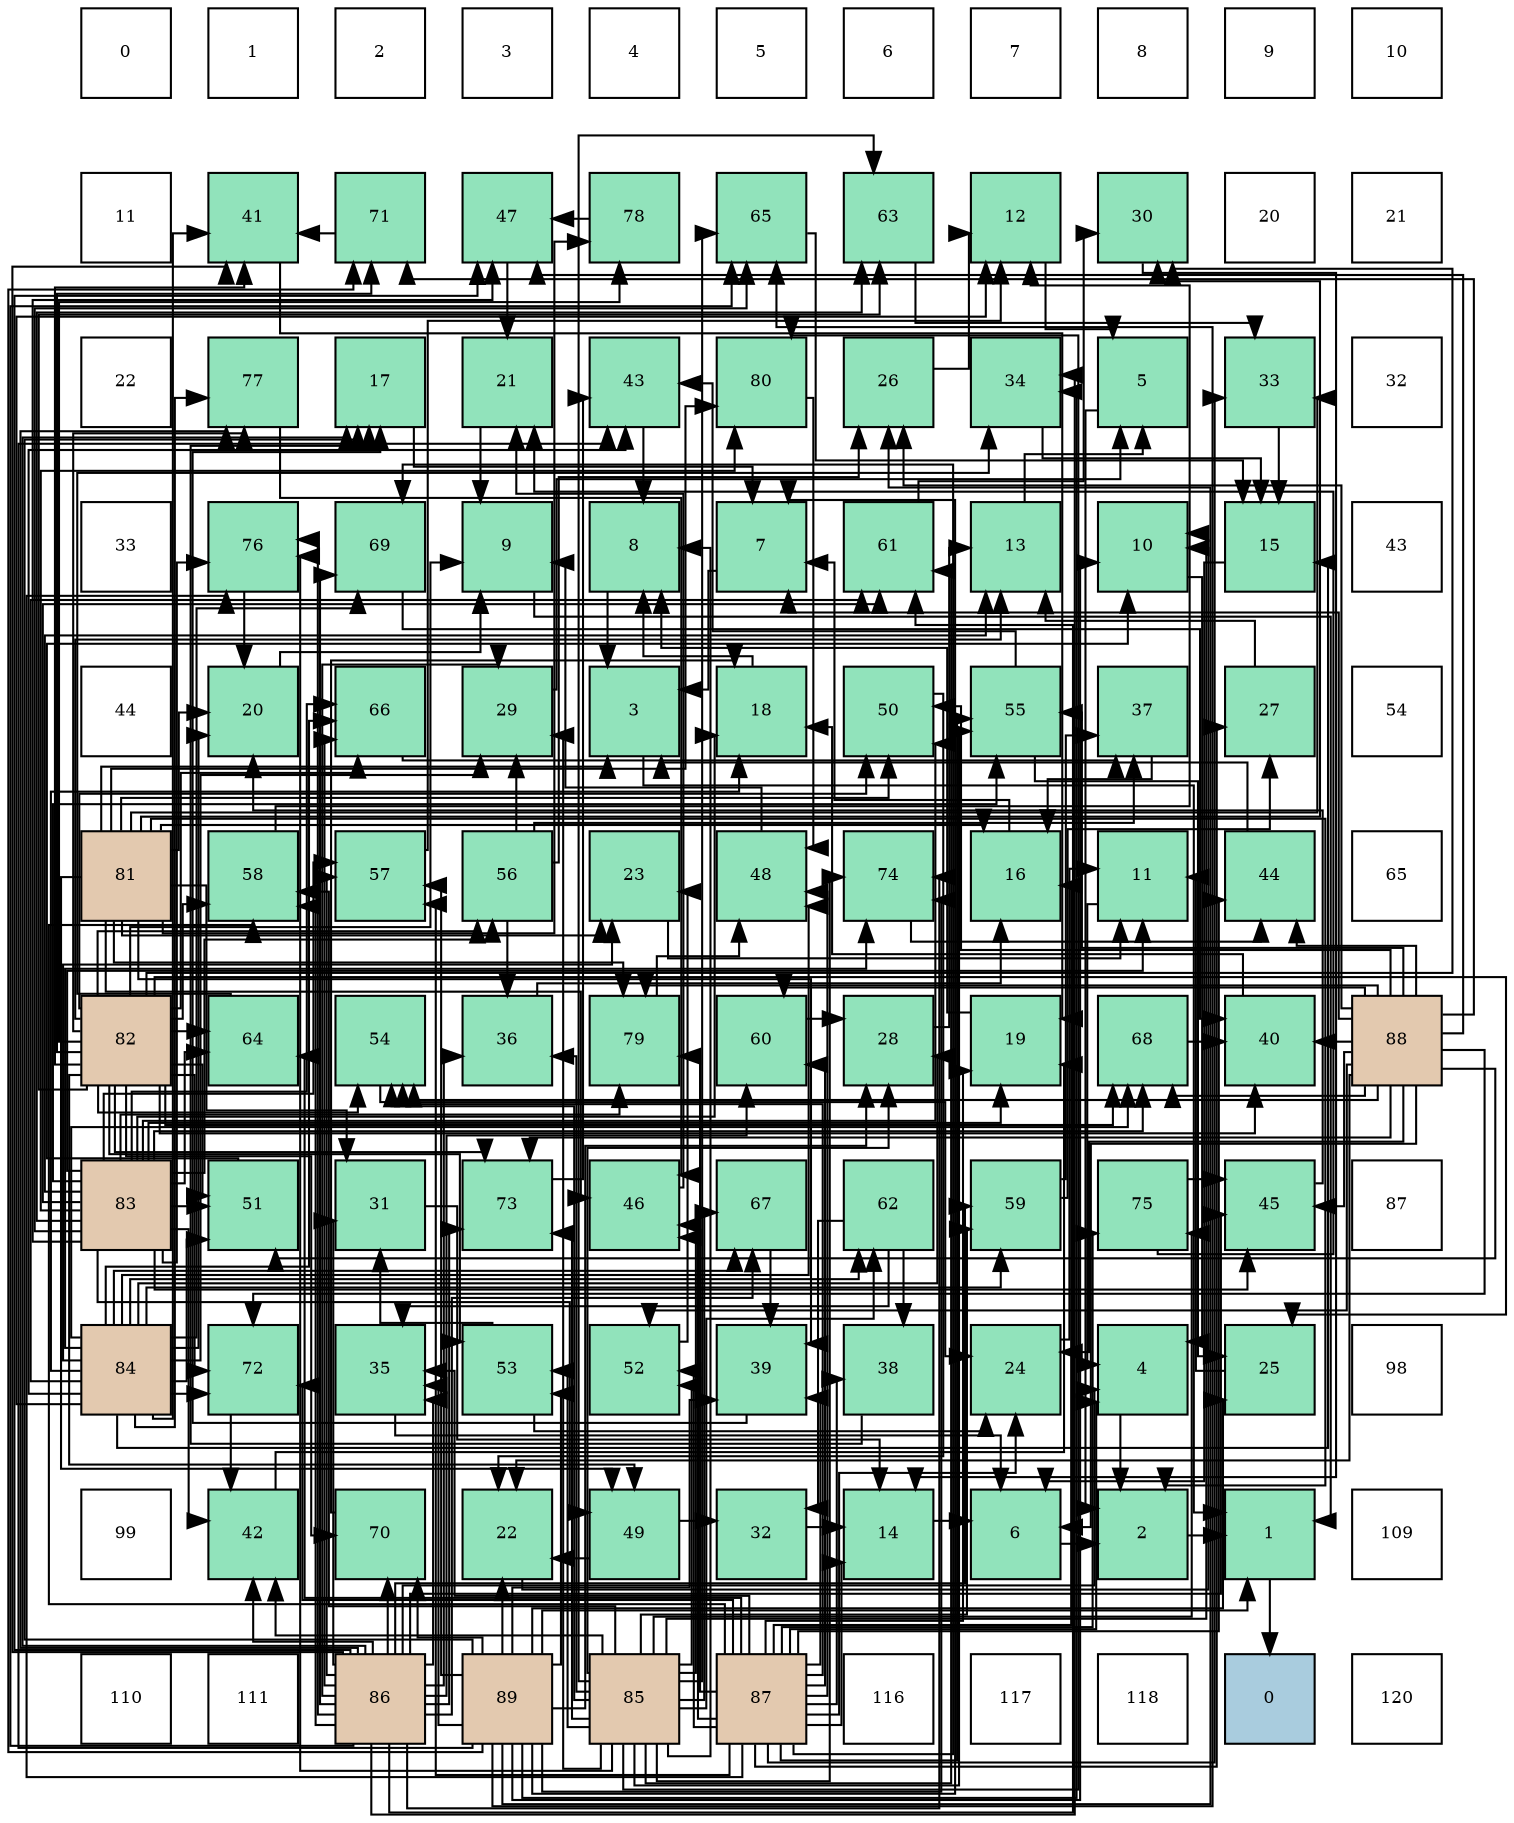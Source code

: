 digraph layout{
 rankdir=TB;
 splines=ortho;
 node [style=filled shape=square fixedsize=true width=0.6];
0[label="0", fontsize=8, fillcolor="#ffffff"];
1[label="1", fontsize=8, fillcolor="#ffffff"];
2[label="2", fontsize=8, fillcolor="#ffffff"];
3[label="3", fontsize=8, fillcolor="#ffffff"];
4[label="4", fontsize=8, fillcolor="#ffffff"];
5[label="5", fontsize=8, fillcolor="#ffffff"];
6[label="6", fontsize=8, fillcolor="#ffffff"];
7[label="7", fontsize=8, fillcolor="#ffffff"];
8[label="8", fontsize=8, fillcolor="#ffffff"];
9[label="9", fontsize=8, fillcolor="#ffffff"];
10[label="10", fontsize=8, fillcolor="#ffffff"];
11[label="11", fontsize=8, fillcolor="#ffffff"];
12[label="41", fontsize=8, fillcolor="#91e3bb"];
13[label="71", fontsize=8, fillcolor="#91e3bb"];
14[label="47", fontsize=8, fillcolor="#91e3bb"];
15[label="78", fontsize=8, fillcolor="#91e3bb"];
16[label="65", fontsize=8, fillcolor="#91e3bb"];
17[label="63", fontsize=8, fillcolor="#91e3bb"];
18[label="12", fontsize=8, fillcolor="#91e3bb"];
19[label="30", fontsize=8, fillcolor="#91e3bb"];
20[label="20", fontsize=8, fillcolor="#ffffff"];
21[label="21", fontsize=8, fillcolor="#ffffff"];
22[label="22", fontsize=8, fillcolor="#ffffff"];
23[label="77", fontsize=8, fillcolor="#91e3bb"];
24[label="17", fontsize=8, fillcolor="#91e3bb"];
25[label="21", fontsize=8, fillcolor="#91e3bb"];
26[label="43", fontsize=8, fillcolor="#91e3bb"];
27[label="80", fontsize=8, fillcolor="#91e3bb"];
28[label="26", fontsize=8, fillcolor="#91e3bb"];
29[label="34", fontsize=8, fillcolor="#91e3bb"];
30[label="5", fontsize=8, fillcolor="#91e3bb"];
31[label="33", fontsize=8, fillcolor="#91e3bb"];
32[label="32", fontsize=8, fillcolor="#ffffff"];
33[label="33", fontsize=8, fillcolor="#ffffff"];
34[label="76", fontsize=8, fillcolor="#91e3bb"];
35[label="69", fontsize=8, fillcolor="#91e3bb"];
36[label="9", fontsize=8, fillcolor="#91e3bb"];
37[label="8", fontsize=8, fillcolor="#91e3bb"];
38[label="7", fontsize=8, fillcolor="#91e3bb"];
39[label="61", fontsize=8, fillcolor="#91e3bb"];
40[label="13", fontsize=8, fillcolor="#91e3bb"];
41[label="10", fontsize=8, fillcolor="#91e3bb"];
42[label="15", fontsize=8, fillcolor="#91e3bb"];
43[label="43", fontsize=8, fillcolor="#ffffff"];
44[label="44", fontsize=8, fillcolor="#ffffff"];
45[label="20", fontsize=8, fillcolor="#91e3bb"];
46[label="66", fontsize=8, fillcolor="#91e3bb"];
47[label="29", fontsize=8, fillcolor="#91e3bb"];
48[label="3", fontsize=8, fillcolor="#91e3bb"];
49[label="18", fontsize=8, fillcolor="#91e3bb"];
50[label="50", fontsize=8, fillcolor="#91e3bb"];
51[label="55", fontsize=8, fillcolor="#91e3bb"];
52[label="37", fontsize=8, fillcolor="#91e3bb"];
53[label="27", fontsize=8, fillcolor="#91e3bb"];
54[label="54", fontsize=8, fillcolor="#ffffff"];
55[label="81", fontsize=8, fillcolor="#e3c9af"];
56[label="58", fontsize=8, fillcolor="#91e3bb"];
57[label="57", fontsize=8, fillcolor="#91e3bb"];
58[label="56", fontsize=8, fillcolor="#91e3bb"];
59[label="23", fontsize=8, fillcolor="#91e3bb"];
60[label="48", fontsize=8, fillcolor="#91e3bb"];
61[label="74", fontsize=8, fillcolor="#91e3bb"];
62[label="16", fontsize=8, fillcolor="#91e3bb"];
63[label="11", fontsize=8, fillcolor="#91e3bb"];
64[label="44", fontsize=8, fillcolor="#91e3bb"];
65[label="65", fontsize=8, fillcolor="#ffffff"];
66[label="82", fontsize=8, fillcolor="#e3c9af"];
67[label="64", fontsize=8, fillcolor="#91e3bb"];
68[label="54", fontsize=8, fillcolor="#91e3bb"];
69[label="36", fontsize=8, fillcolor="#91e3bb"];
70[label="79", fontsize=8, fillcolor="#91e3bb"];
71[label="60", fontsize=8, fillcolor="#91e3bb"];
72[label="28", fontsize=8, fillcolor="#91e3bb"];
73[label="19", fontsize=8, fillcolor="#91e3bb"];
74[label="68", fontsize=8, fillcolor="#91e3bb"];
75[label="40", fontsize=8, fillcolor="#91e3bb"];
76[label="88", fontsize=8, fillcolor="#e3c9af"];
77[label="83", fontsize=8, fillcolor="#e3c9af"];
78[label="51", fontsize=8, fillcolor="#91e3bb"];
79[label="31", fontsize=8, fillcolor="#91e3bb"];
80[label="73", fontsize=8, fillcolor="#91e3bb"];
81[label="46", fontsize=8, fillcolor="#91e3bb"];
82[label="67", fontsize=8, fillcolor="#91e3bb"];
83[label="62", fontsize=8, fillcolor="#91e3bb"];
84[label="59", fontsize=8, fillcolor="#91e3bb"];
85[label="75", fontsize=8, fillcolor="#91e3bb"];
86[label="45", fontsize=8, fillcolor="#91e3bb"];
87[label="87", fontsize=8, fillcolor="#ffffff"];
88[label="84", fontsize=8, fillcolor="#e3c9af"];
89[label="72", fontsize=8, fillcolor="#91e3bb"];
90[label="35", fontsize=8, fillcolor="#91e3bb"];
91[label="53", fontsize=8, fillcolor="#91e3bb"];
92[label="52", fontsize=8, fillcolor="#91e3bb"];
93[label="39", fontsize=8, fillcolor="#91e3bb"];
94[label="38", fontsize=8, fillcolor="#91e3bb"];
95[label="24", fontsize=8, fillcolor="#91e3bb"];
96[label="4", fontsize=8, fillcolor="#91e3bb"];
97[label="25", fontsize=8, fillcolor="#91e3bb"];
98[label="98", fontsize=8, fillcolor="#ffffff"];
99[label="99", fontsize=8, fillcolor="#ffffff"];
100[label="42", fontsize=8, fillcolor="#91e3bb"];
101[label="70", fontsize=8, fillcolor="#91e3bb"];
102[label="22", fontsize=8, fillcolor="#91e3bb"];
103[label="49", fontsize=8, fillcolor="#91e3bb"];
104[label="32", fontsize=8, fillcolor="#91e3bb"];
105[label="14", fontsize=8, fillcolor="#91e3bb"];
106[label="6", fontsize=8, fillcolor="#91e3bb"];
107[label="2", fontsize=8, fillcolor="#91e3bb"];
108[label="1", fontsize=8, fillcolor="#91e3bb"];
109[label="109", fontsize=8, fillcolor="#ffffff"];
110[label="110", fontsize=8, fillcolor="#ffffff"];
111[label="111", fontsize=8, fillcolor="#ffffff"];
112[label="86", fontsize=8, fillcolor="#e3c9af"];
113[label="89", fontsize=8, fillcolor="#e3c9af"];
114[label="85", fontsize=8, fillcolor="#e3c9af"];
115[label="87", fontsize=8, fillcolor="#e3c9af"];
116[label="116", fontsize=8, fillcolor="#ffffff"];
117[label="117", fontsize=8, fillcolor="#ffffff"];
118[label="118", fontsize=8, fillcolor="#ffffff"];
119[label="0", fontsize=8, fillcolor="#a9ccde"];
120[label="120", fontsize=8, fillcolor="#ffffff"];
edge [constraint=false, style=vis];108 -> 119;
107 -> 108;
48 -> 108;
96 -> 107;
30 -> 107;
106 -> 107;
38 -> 48;
37 -> 48;
36 -> 108;
41 -> 96;
63 -> 96;
18 -> 30;
40 -> 30;
105 -> 106;
42 -> 106;
62 -> 38;
24 -> 38;
49 -> 37;
73 -> 37;
45 -> 36;
25 -> 36;
102 -> 41;
59 -> 63;
95 -> 63;
97 -> 63;
28 -> 18;
53 -> 40;
72 -> 40;
47 -> 30;
19 -> 105;
79 -> 105;
104 -> 105;
31 -> 42;
29 -> 42;
90 -> 106;
69 -> 62;
52 -> 62;
94 -> 24;
93 -> 24;
75 -> 49;
12 -> 73;
100 -> 73;
26 -> 37;
64 -> 48;
86 -> 45;
81 -> 25;
14 -> 25;
60 -> 36;
103 -> 102;
103 -> 104;
50 -> 102;
78 -> 41;
92 -> 59;
91 -> 95;
91 -> 79;
68 -> 95;
51 -> 97;
51 -> 26;
58 -> 28;
58 -> 47;
58 -> 69;
58 -> 52;
57 -> 18;
56 -> 18;
84 -> 53;
84 -> 52;
71 -> 72;
39 -> 19;
83 -> 104;
83 -> 90;
83 -> 94;
17 -> 31;
67 -> 29;
16 -> 42;
46 -> 52;
82 -> 93;
74 -> 75;
35 -> 75;
101 -> 49;
13 -> 12;
89 -> 100;
80 -> 26;
61 -> 64;
85 -> 25;
85 -> 86;
34 -> 45;
23 -> 81;
15 -> 14;
70 -> 60;
27 -> 60;
55 -> 107;
55 -> 48;
55 -> 62;
55 -> 45;
55 -> 59;
55 -> 19;
55 -> 79;
55 -> 31;
55 -> 93;
55 -> 81;
55 -> 103;
55 -> 50;
55 -> 15;
55 -> 70;
55 -> 27;
66 -> 36;
66 -> 40;
66 -> 97;
66 -> 19;
66 -> 75;
66 -> 12;
66 -> 103;
66 -> 50;
66 -> 78;
66 -> 91;
66 -> 68;
66 -> 58;
66 -> 56;
66 -> 17;
66 -> 67;
66 -> 46;
66 -> 74;
66 -> 101;
66 -> 13;
66 -> 89;
66 -> 80;
66 -> 23;
66 -> 15;
77 -> 63;
77 -> 40;
77 -> 49;
77 -> 73;
77 -> 100;
77 -> 86;
77 -> 14;
77 -> 103;
77 -> 50;
77 -> 78;
77 -> 51;
77 -> 58;
77 -> 57;
77 -> 39;
77 -> 17;
77 -> 67;
77 -> 16;
77 -> 46;
77 -> 74;
77 -> 34;
77 -> 70;
77 -> 27;
88 -> 18;
88 -> 42;
88 -> 49;
88 -> 45;
88 -> 59;
88 -> 72;
88 -> 47;
88 -> 12;
88 -> 26;
88 -> 60;
88 -> 78;
88 -> 84;
88 -> 39;
88 -> 83;
88 -> 46;
88 -> 82;
88 -> 74;
88 -> 35;
88 -> 89;
88 -> 61;
88 -> 23;
114 -> 37;
114 -> 41;
114 -> 72;
114 -> 47;
114 -> 69;
114 -> 100;
114 -> 81;
114 -> 92;
114 -> 91;
114 -> 68;
114 -> 51;
114 -> 56;
114 -> 84;
114 -> 39;
114 -> 83;
114 -> 17;
114 -> 16;
114 -> 82;
114 -> 80;
114 -> 61;
114 -> 85;
114 -> 34;
114 -> 27;
112 -> 96;
112 -> 24;
112 -> 47;
112 -> 79;
112 -> 29;
112 -> 90;
112 -> 69;
112 -> 12;
112 -> 100;
112 -> 86;
112 -> 14;
112 -> 57;
112 -> 56;
112 -> 84;
112 -> 71;
112 -> 39;
112 -> 16;
112 -> 46;
112 -> 82;
112 -> 35;
112 -> 101;
112 -> 80;
112 -> 61;
112 -> 34;
112 -> 23;
115 -> 96;
115 -> 105;
115 -> 62;
115 -> 73;
115 -> 95;
115 -> 53;
115 -> 31;
115 -> 90;
115 -> 94;
115 -> 93;
115 -> 64;
115 -> 81;
115 -> 60;
115 -> 92;
115 -> 68;
115 -> 51;
115 -> 57;
115 -> 56;
115 -> 71;
115 -> 67;
115 -> 35;
115 -> 89;
115 -> 85;
115 -> 34;
115 -> 70;
76 -> 106;
76 -> 38;
76 -> 102;
76 -> 95;
76 -> 28;
76 -> 75;
76 -> 64;
76 -> 86;
76 -> 14;
76 -> 50;
76 -> 78;
76 -> 92;
76 -> 68;
76 -> 51;
76 -> 71;
76 -> 74;
76 -> 13;
76 -> 89;
76 -> 80;
76 -> 70;
113 -> 108;
113 -> 38;
113 -> 41;
113 -> 24;
113 -> 102;
113 -> 97;
113 -> 28;
113 -> 72;
113 -> 29;
113 -> 90;
113 -> 93;
113 -> 26;
113 -> 91;
113 -> 57;
113 -> 16;
113 -> 101;
113 -> 13;
113 -> 61;
edge [constraint=true, style=invis];
0 -> 11 -> 22 -> 33 -> 44 -> 55 -> 66 -> 77 -> 88 -> 99 -> 110;
1 -> 12 -> 23 -> 34 -> 45 -> 56 -> 67 -> 78 -> 89 -> 100 -> 111;
2 -> 13 -> 24 -> 35 -> 46 -> 57 -> 68 -> 79 -> 90 -> 101 -> 112;
3 -> 14 -> 25 -> 36 -> 47 -> 58 -> 69 -> 80 -> 91 -> 102 -> 113;
4 -> 15 -> 26 -> 37 -> 48 -> 59 -> 70 -> 81 -> 92 -> 103 -> 114;
5 -> 16 -> 27 -> 38 -> 49 -> 60 -> 71 -> 82 -> 93 -> 104 -> 115;
6 -> 17 -> 28 -> 39 -> 50 -> 61 -> 72 -> 83 -> 94 -> 105 -> 116;
7 -> 18 -> 29 -> 40 -> 51 -> 62 -> 73 -> 84 -> 95 -> 106 -> 117;
8 -> 19 -> 30 -> 41 -> 52 -> 63 -> 74 -> 85 -> 96 -> 107 -> 118;
9 -> 20 -> 31 -> 42 -> 53 -> 64 -> 75 -> 86 -> 97 -> 108 -> 119;
10 -> 21 -> 32 -> 43 -> 54 -> 65 -> 76 -> 87 -> 98 -> 109 -> 120;
rank = same {0 -> 1 -> 2 -> 3 -> 4 -> 5 -> 6 -> 7 -> 8 -> 9 -> 10};
rank = same {11 -> 12 -> 13 -> 14 -> 15 -> 16 -> 17 -> 18 -> 19 -> 20 -> 21};
rank = same {22 -> 23 -> 24 -> 25 -> 26 -> 27 -> 28 -> 29 -> 30 -> 31 -> 32};
rank = same {33 -> 34 -> 35 -> 36 -> 37 -> 38 -> 39 -> 40 -> 41 -> 42 -> 43};
rank = same {44 -> 45 -> 46 -> 47 -> 48 -> 49 -> 50 -> 51 -> 52 -> 53 -> 54};
rank = same {55 -> 56 -> 57 -> 58 -> 59 -> 60 -> 61 -> 62 -> 63 -> 64 -> 65};
rank = same {66 -> 67 -> 68 -> 69 -> 70 -> 71 -> 72 -> 73 -> 74 -> 75 -> 76};
rank = same {77 -> 78 -> 79 -> 80 -> 81 -> 82 -> 83 -> 84 -> 85 -> 86 -> 87};
rank = same {88 -> 89 -> 90 -> 91 -> 92 -> 93 -> 94 -> 95 -> 96 -> 97 -> 98};
rank = same {99 -> 100 -> 101 -> 102 -> 103 -> 104 -> 105 -> 106 -> 107 -> 108 -> 109};
rank = same {110 -> 111 -> 112 -> 113 -> 114 -> 115 -> 116 -> 117 -> 118 -> 119 -> 120};
}